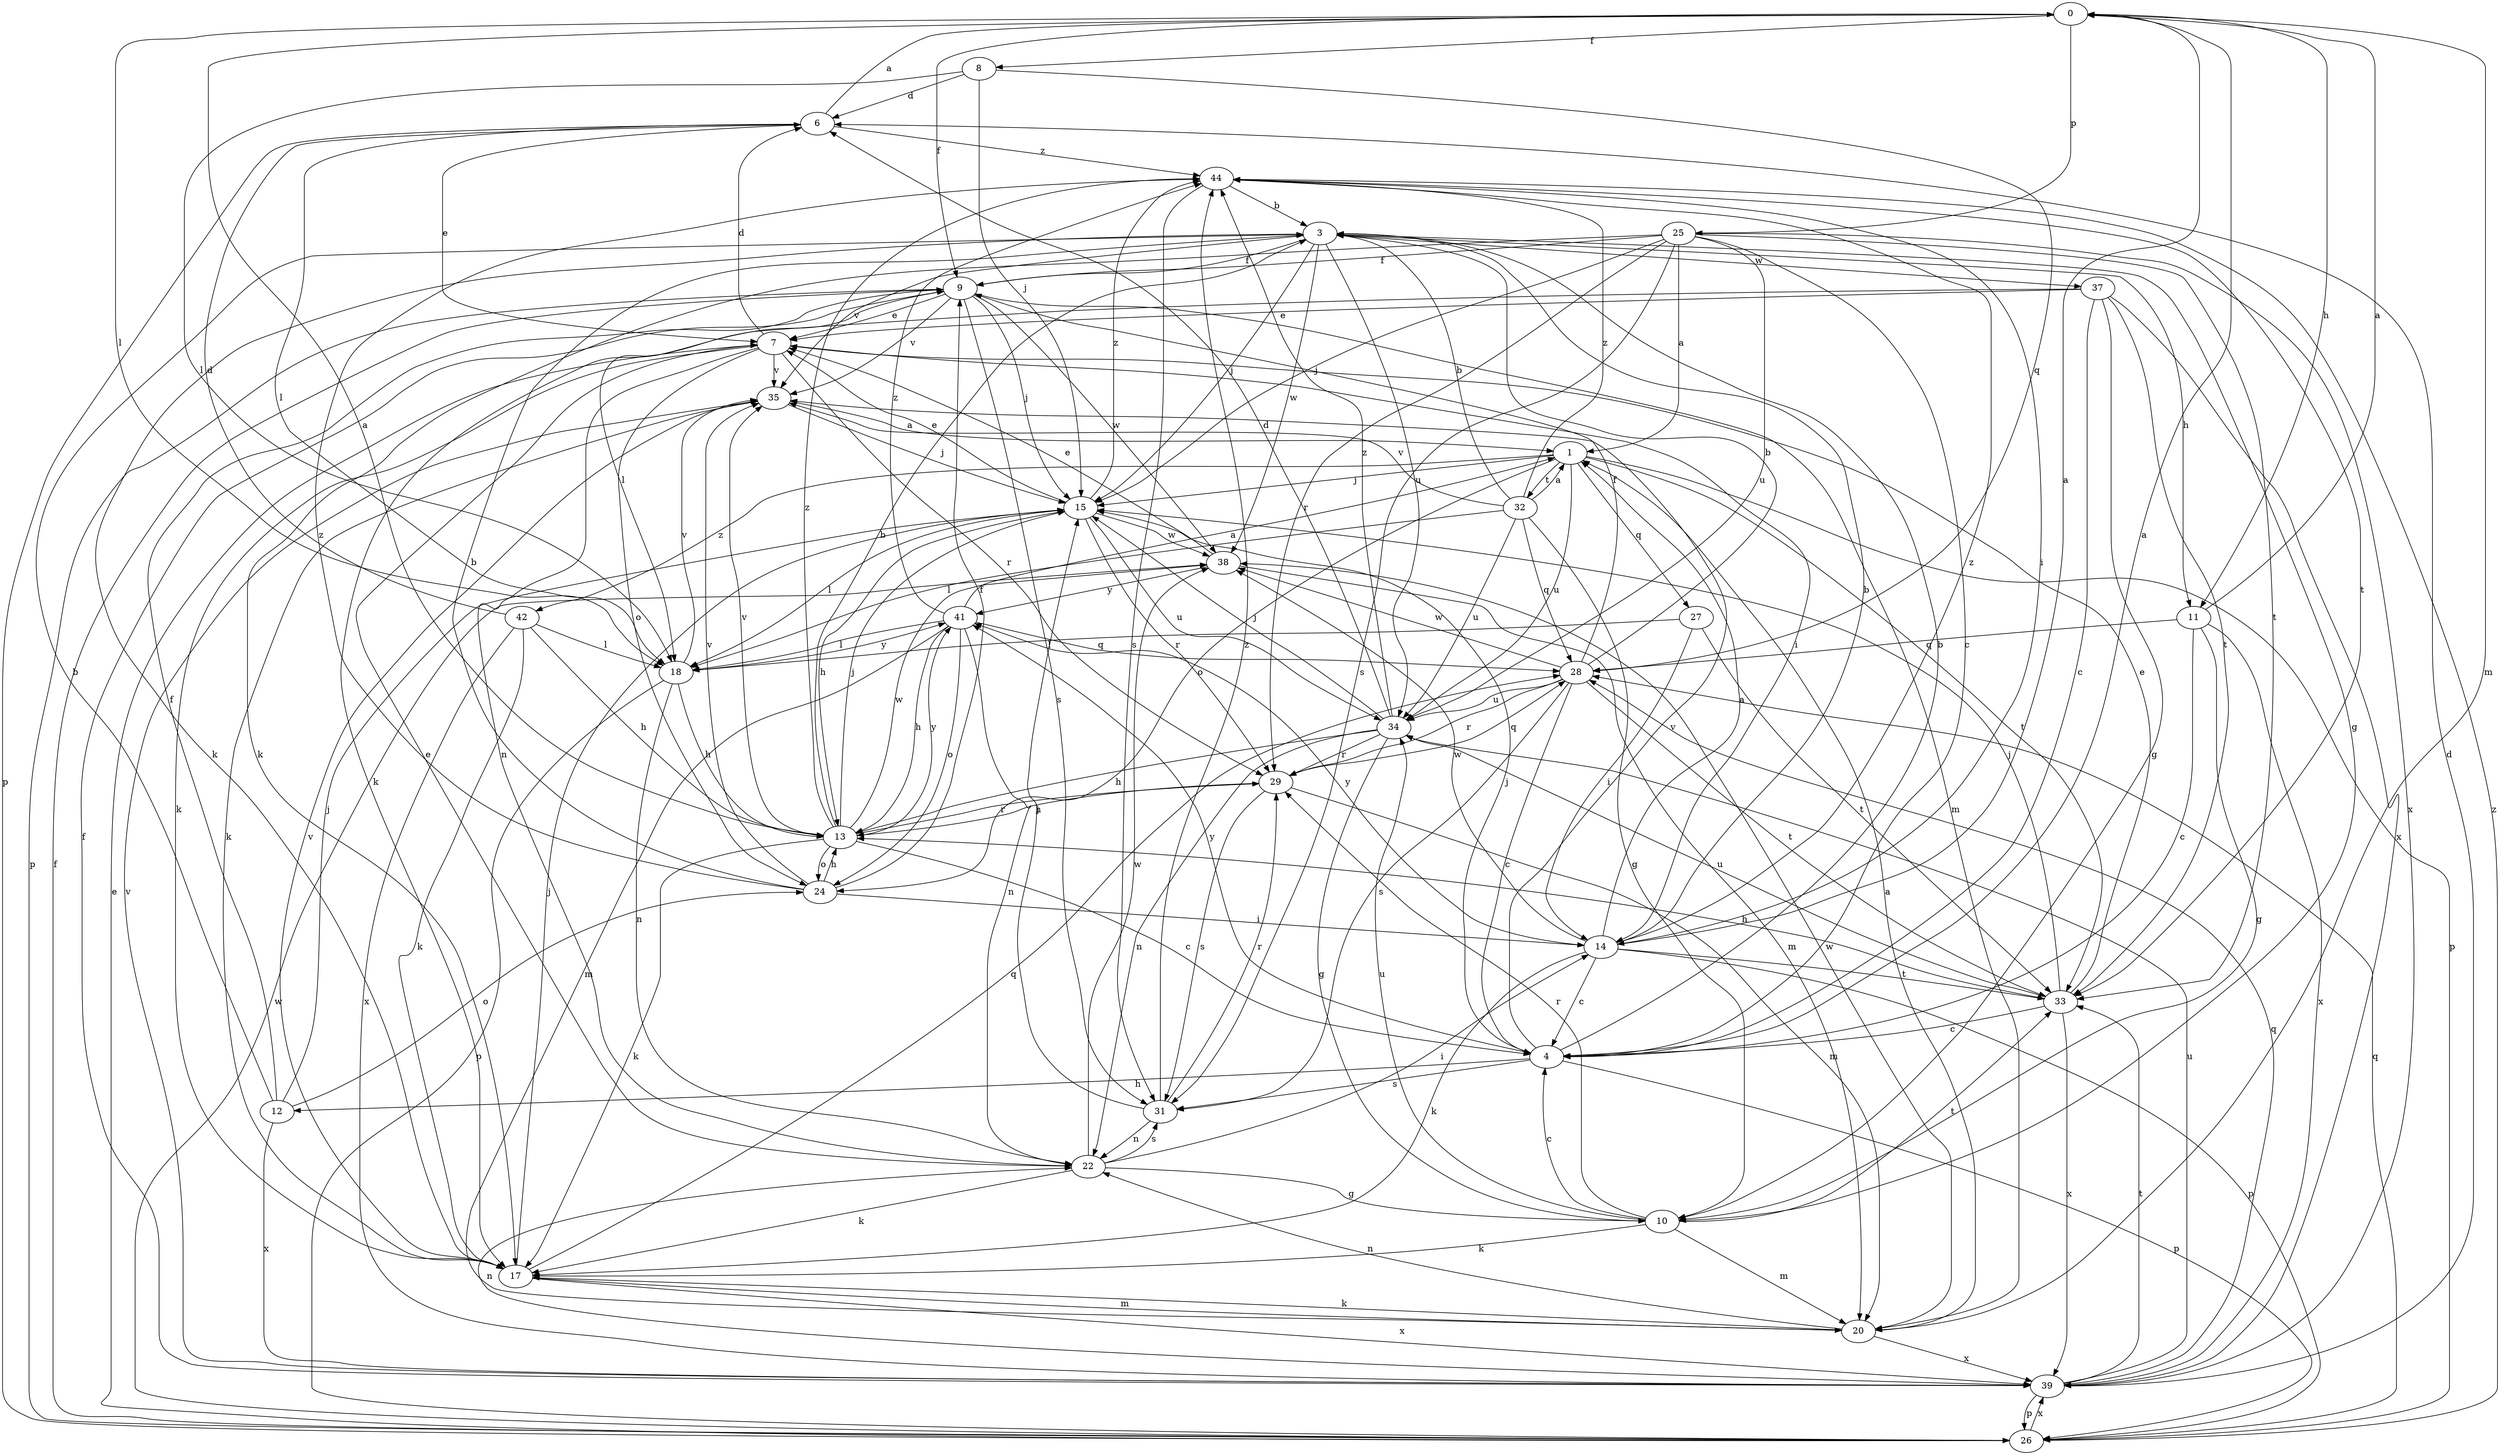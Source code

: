 strict digraph  {
0;
1;
3;
4;
6;
7;
8;
9;
10;
11;
12;
13;
14;
15;
17;
18;
20;
22;
24;
25;
26;
27;
28;
29;
31;
32;
33;
34;
35;
37;
38;
39;
41;
42;
44;
0 -> 8  [label=f];
0 -> 9  [label=f];
0 -> 11  [label=h];
0 -> 18  [label=l];
0 -> 20  [label=m];
0 -> 25  [label=p];
1 -> 15  [label=j];
1 -> 24  [label=o];
1 -> 26  [label=p];
1 -> 27  [label=q];
1 -> 32  [label=t];
1 -> 33  [label=t];
1 -> 34  [label=u];
1 -> 42  [label=z];
3 -> 9  [label=f];
3 -> 10  [label=g];
3 -> 11  [label=h];
3 -> 15  [label=j];
3 -> 17  [label=k];
3 -> 34  [label=u];
3 -> 35  [label=v];
3 -> 37  [label=w];
3 -> 38  [label=w];
4 -> 0  [label=a];
4 -> 3  [label=b];
4 -> 12  [label=h];
4 -> 15  [label=j];
4 -> 26  [label=p];
4 -> 31  [label=s];
4 -> 35  [label=v];
4 -> 41  [label=y];
6 -> 0  [label=a];
6 -> 7  [label=e];
6 -> 18  [label=l];
6 -> 26  [label=p];
6 -> 44  [label=z];
7 -> 6  [label=d];
7 -> 14  [label=i];
7 -> 17  [label=k];
7 -> 22  [label=n];
7 -> 24  [label=o];
7 -> 29  [label=r];
7 -> 35  [label=v];
8 -> 6  [label=d];
8 -> 15  [label=j];
8 -> 18  [label=l];
8 -> 28  [label=q];
9 -> 7  [label=e];
9 -> 15  [label=j];
9 -> 18  [label=l];
9 -> 20  [label=m];
9 -> 26  [label=p];
9 -> 31  [label=s];
9 -> 35  [label=v];
9 -> 38  [label=w];
10 -> 4  [label=c];
10 -> 17  [label=k];
10 -> 20  [label=m];
10 -> 29  [label=r];
10 -> 33  [label=t];
10 -> 34  [label=u];
11 -> 0  [label=a];
11 -> 4  [label=c];
11 -> 10  [label=g];
11 -> 28  [label=q];
11 -> 39  [label=x];
12 -> 3  [label=b];
12 -> 9  [label=f];
12 -> 15  [label=j];
12 -> 24  [label=o];
12 -> 39  [label=x];
13 -> 0  [label=a];
13 -> 3  [label=b];
13 -> 4  [label=c];
13 -> 15  [label=j];
13 -> 17  [label=k];
13 -> 24  [label=o];
13 -> 29  [label=r];
13 -> 35  [label=v];
13 -> 38  [label=w];
13 -> 41  [label=y];
13 -> 44  [label=z];
14 -> 0  [label=a];
14 -> 1  [label=a];
14 -> 3  [label=b];
14 -> 4  [label=c];
14 -> 17  [label=k];
14 -> 26  [label=p];
14 -> 33  [label=t];
14 -> 38  [label=w];
14 -> 41  [label=y];
14 -> 44  [label=z];
15 -> 7  [label=e];
15 -> 13  [label=h];
15 -> 18  [label=l];
15 -> 29  [label=r];
15 -> 34  [label=u];
15 -> 38  [label=w];
15 -> 44  [label=z];
17 -> 15  [label=j];
17 -> 20  [label=m];
17 -> 28  [label=q];
17 -> 35  [label=v];
17 -> 39  [label=x];
18 -> 13  [label=h];
18 -> 22  [label=n];
18 -> 26  [label=p];
18 -> 35  [label=v];
18 -> 41  [label=y];
20 -> 1  [label=a];
20 -> 17  [label=k];
20 -> 22  [label=n];
20 -> 38  [label=w];
20 -> 39  [label=x];
22 -> 7  [label=e];
22 -> 10  [label=g];
22 -> 14  [label=i];
22 -> 17  [label=k];
22 -> 31  [label=s];
22 -> 38  [label=w];
24 -> 3  [label=b];
24 -> 9  [label=f];
24 -> 13  [label=h];
24 -> 14  [label=i];
24 -> 35  [label=v];
24 -> 44  [label=z];
25 -> 1  [label=a];
25 -> 4  [label=c];
25 -> 9  [label=f];
25 -> 15  [label=j];
25 -> 17  [label=k];
25 -> 29  [label=r];
25 -> 31  [label=s];
25 -> 33  [label=t];
25 -> 34  [label=u];
25 -> 39  [label=x];
26 -> 7  [label=e];
26 -> 9  [label=f];
26 -> 28  [label=q];
26 -> 38  [label=w];
26 -> 39  [label=x];
26 -> 44  [label=z];
27 -> 14  [label=i];
27 -> 18  [label=l];
27 -> 33  [label=t];
28 -> 3  [label=b];
28 -> 4  [label=c];
28 -> 9  [label=f];
28 -> 29  [label=r];
28 -> 31  [label=s];
28 -> 33  [label=t];
28 -> 34  [label=u];
28 -> 38  [label=w];
29 -> 13  [label=h];
29 -> 20  [label=m];
29 -> 28  [label=q];
29 -> 31  [label=s];
31 -> 15  [label=j];
31 -> 22  [label=n];
31 -> 29  [label=r];
31 -> 44  [label=z];
32 -> 1  [label=a];
32 -> 3  [label=b];
32 -> 10  [label=g];
32 -> 18  [label=l];
32 -> 28  [label=q];
32 -> 34  [label=u];
32 -> 35  [label=v];
32 -> 44  [label=z];
33 -> 4  [label=c];
33 -> 7  [label=e];
33 -> 13  [label=h];
33 -> 15  [label=j];
33 -> 34  [label=u];
33 -> 39  [label=x];
34 -> 6  [label=d];
34 -> 10  [label=g];
34 -> 13  [label=h];
34 -> 15  [label=j];
34 -> 22  [label=n];
34 -> 29  [label=r];
34 -> 44  [label=z];
35 -> 1  [label=a];
35 -> 15  [label=j];
35 -> 17  [label=k];
37 -> 4  [label=c];
37 -> 7  [label=e];
37 -> 10  [label=g];
37 -> 17  [label=k];
37 -> 33  [label=t];
37 -> 39  [label=x];
38 -> 7  [label=e];
38 -> 20  [label=m];
38 -> 41  [label=y];
39 -> 6  [label=d];
39 -> 9  [label=f];
39 -> 22  [label=n];
39 -> 26  [label=p];
39 -> 28  [label=q];
39 -> 33  [label=t];
39 -> 34  [label=u];
39 -> 35  [label=v];
41 -> 1  [label=a];
41 -> 13  [label=h];
41 -> 18  [label=l];
41 -> 20  [label=m];
41 -> 22  [label=n];
41 -> 24  [label=o];
41 -> 28  [label=q];
41 -> 44  [label=z];
42 -> 6  [label=d];
42 -> 13  [label=h];
42 -> 17  [label=k];
42 -> 18  [label=l];
42 -> 39  [label=x];
44 -> 3  [label=b];
44 -> 14  [label=i];
44 -> 31  [label=s];
44 -> 33  [label=t];
}
